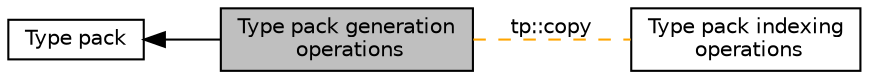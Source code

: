 digraph "Type pack generation operations"
{
  edge [fontname="Helvetica",fontsize="10",labelfontname="Helvetica",labelfontsize="10"];
  node [fontname="Helvetica",fontsize="10",shape=box];
  rankdir=LR;
  Node3 [label="Type pack indexing\l operations",height=0.2,width=0.4,color="black", fillcolor="white", style="filled",URL="$group__TypePackIndexing.html",tooltip="Operations that return indexes of types."];
  Node1 [label="Type pack generation\l operations",height=0.2,width=0.4,color="black", fillcolor="grey75", style="filled", fontcolor="black",tooltip="Operations that create a new type_pack."];
  Node2 [label="Type pack",height=0.2,width=0.4,color="black", fillcolor="white", style="filled",URL="$group__TypePack.html",tooltip="A C++11 type list implementation."];
  Node2->Node1 [shape=plaintext, dir="back", style="solid"];
  Node1->Node3 [shape=plaintext, label="tp::copy", color="orange", dir="none", style="dashed"];
}
